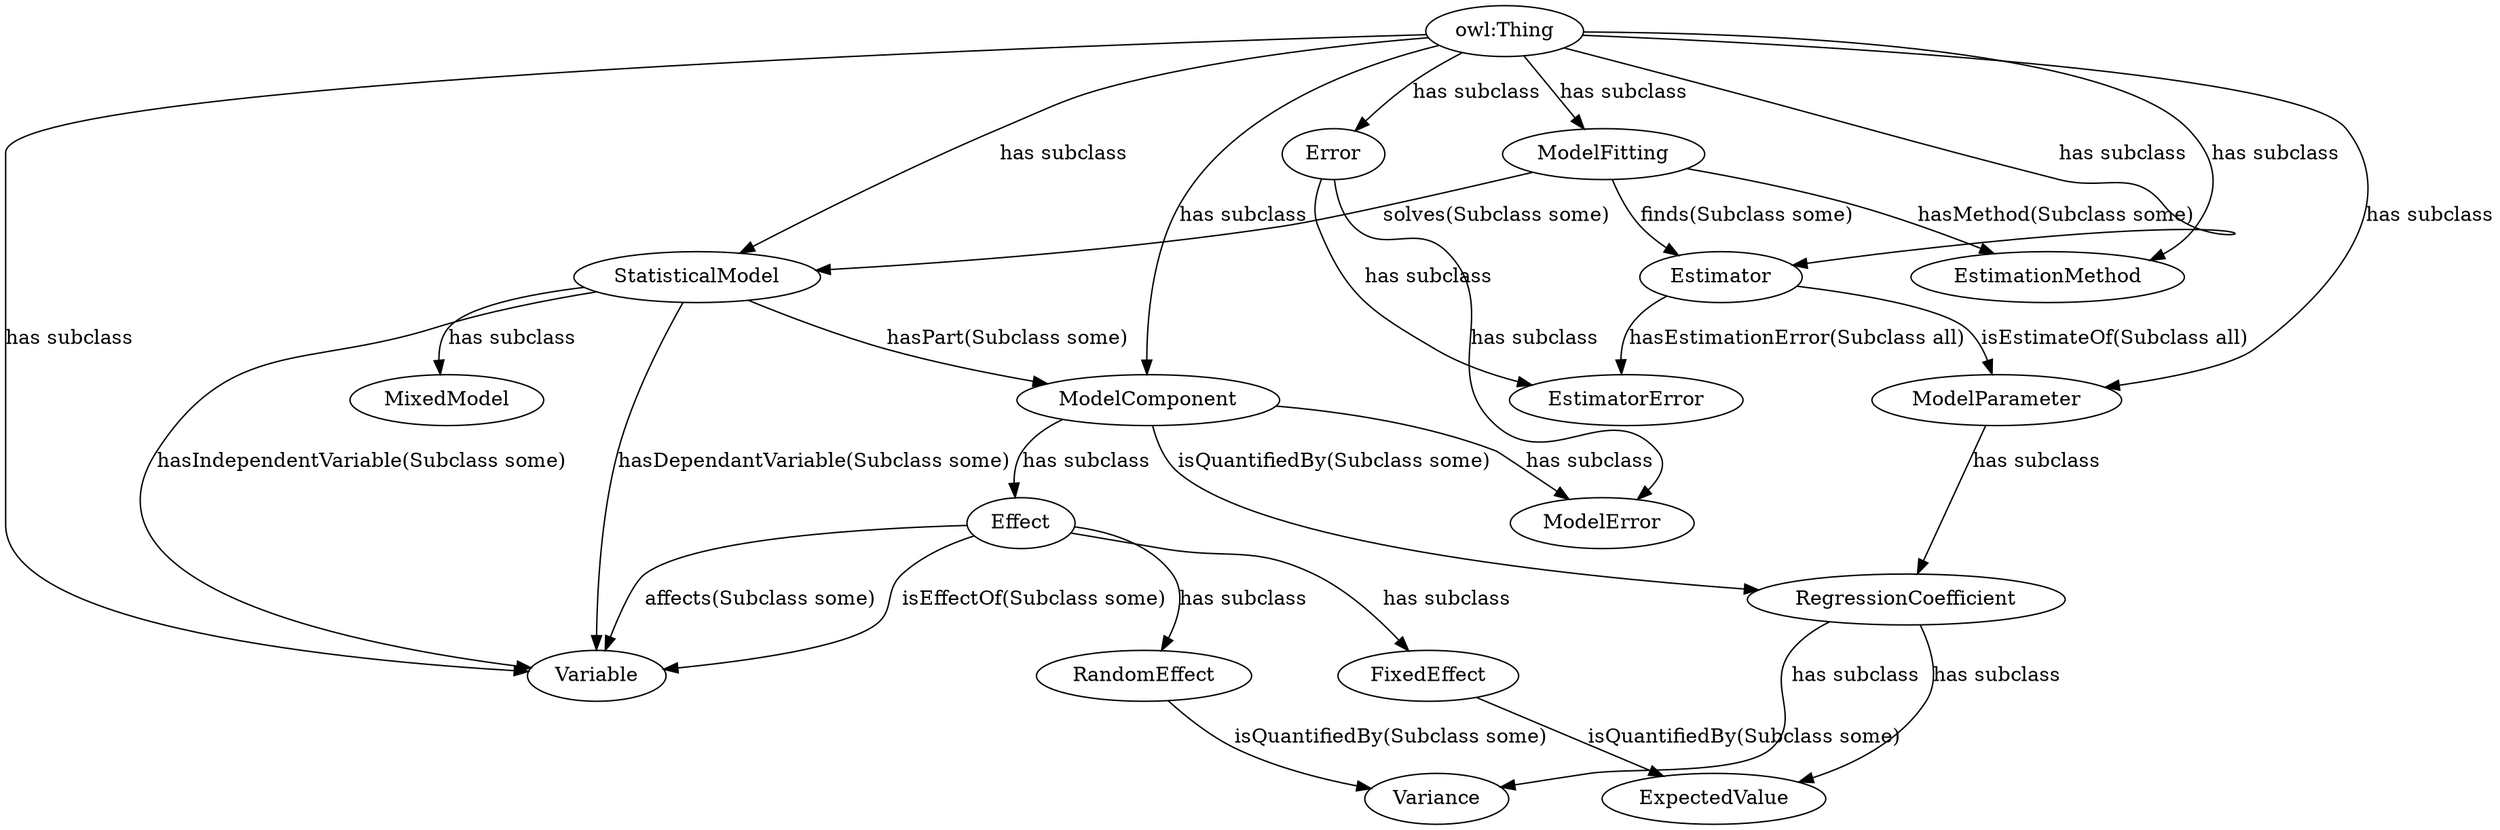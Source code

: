 digraph g {
	"Error" -> "ModelError" [label="has subclass"]
	"StatisticalModel" -> "Variable" [label="hasIndependentVariable(Subclass some)"]
	"Effect" -> "RandomEffect" [label="has subclass"]
	"FixedEffect" -> "ExpectedValue" [label="isQuantifiedBy(Subclass some)"]
	"Estimator" -> "ModelParameter" [label="isEstimateOf(Subclass all)"]
	"ModelComponent" -> "Effect" [label="has subclass"]
	"Effect" -> "FixedEffect" [label="has subclass"]
	"RegressionCoefficient" -> "Variance" [label="has subclass"]
	"ModelParameter" -> "RegressionCoefficient" [label="has subclass"]
	"StatisticalModel" -> "ModelComponent" [label="hasPart(Subclass some)"]
	"owl:Thing" -> "Variable" [label="has subclass"]
	"owl:Thing" -> "Estimator" [label="has subclass"]
	"Estimator" -> "EstimatorError" [label="hasEstimationError(Subclass all)"]
	"StatisticalModel" -> "MixedModel" [label="has subclass"]
	"owl:Thing" -> "StatisticalModel" [label="has subclass"]
	"owl:Thing" -> "EstimationMethod" [label="has subclass"]
	"owl:Thing" -> "ModelFitting" [label="has subclass"]
	"ModelComponent" -> "RegressionCoefficient" [label="isQuantifiedBy(Subclass some)"]
	"Error" -> "EstimatorError" [label="has subclass"]
	"ModelFitting" -> "EstimationMethod" [label="hasMethod(Subclass some)"]
	"owl:Thing" -> "Error" [label="has subclass"]
	"ModelFitting" -> "Estimator" [label="finds(Subclass some)"]
	"owl:Thing" -> "ModelComponent" [label="has subclass"]
	"ModelComponent" -> "ModelError" [label="has subclass"]
	"ModelFitting" -> "StatisticalModel" [label="solves(Subclass some)"]
	"owl:Thing" -> "ModelParameter" [label="has subclass"]
	"RegressionCoefficient" -> "ExpectedValue" [label="has subclass"]
	"RandomEffect" -> "Variance" [label="isQuantifiedBy(Subclass some)"]
	"Effect" -> "Variable" [label="affects(Subclass some)"]
	"Effect" -> "Variable" [label="isEffectOf(Subclass some)"]
	"StatisticalModel" -> "Variable" [label="hasDependantVariable(Subclass some)"]
}

